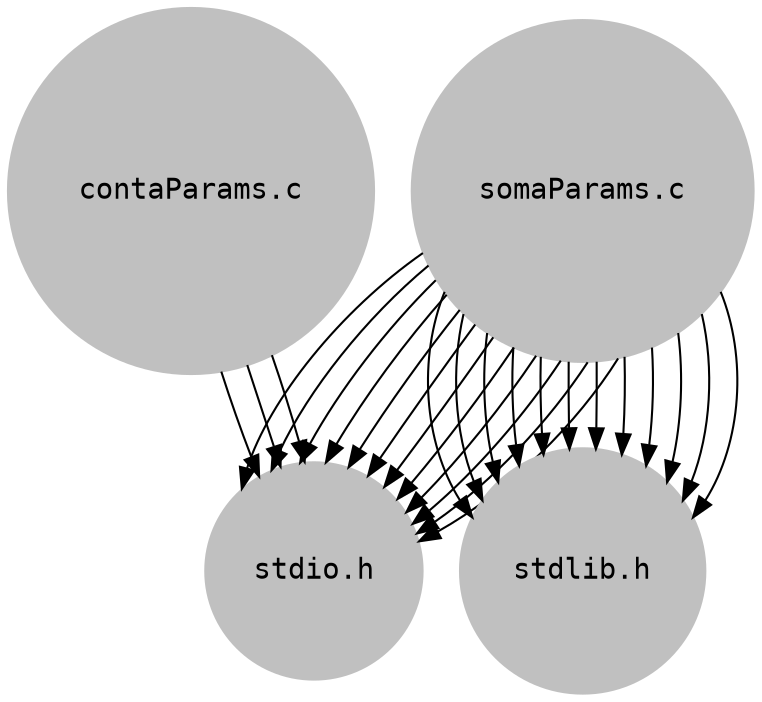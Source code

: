 digraph G {
graph [fontsize=45, ratio=fill, center=true, fontname=Courier];
node [label="\N", shape=circle, color=gray, style=rounded, width="1.0e-2", height="1.0e-2", skew=0, fontname=Courier];
edge [color=black, fontname=Courier];
"contaParams.c" [style=filled];
"stdio.h" [style=filled];
"somaParams.c" [style=filled];
"stdlib.h" [style=filled];
"contaParams.c" -> "stdio.h";
"contaParams.c" -> "stdio.h";
"somaParams.c" -> "stdlib.h";
"somaParams.c" -> "stdio.h";
"somaParams.c" -> "stdlib.h";
"somaParams.c" -> "stdio.h";
"somaParams.c" -> "stdlib.h";
"somaParams.c" -> "stdio.h";
"somaParams.c" -> "stdlib.h";
"somaParams.c" -> "stdio.h";
"somaParams.c" -> "stdlib.h";
"somaParams.c" -> "stdio.h";
"somaParams.c" -> "stdlib.h";
"somaParams.c" -> "stdio.h";
"somaParams.c" -> "stdlib.h";
"somaParams.c" -> "stdio.h";
"somaParams.c" -> "stdlib.h";
"somaParams.c" -> "stdio.h";
"somaParams.c" -> "stdlib.h";
"somaParams.c" -> "stdio.h";
"somaParams.c" -> "stdlib.h";
"somaParams.c" -> "stdio.h";
"somaParams.c" -> "stdlib.h";
"somaParams.c" -> "stdio.h";
"somaParams.c" -> "stdlib.h";
"somaParams.c" -> "stdio.h";
"contaParams.c" -> "stdio.h";
}
